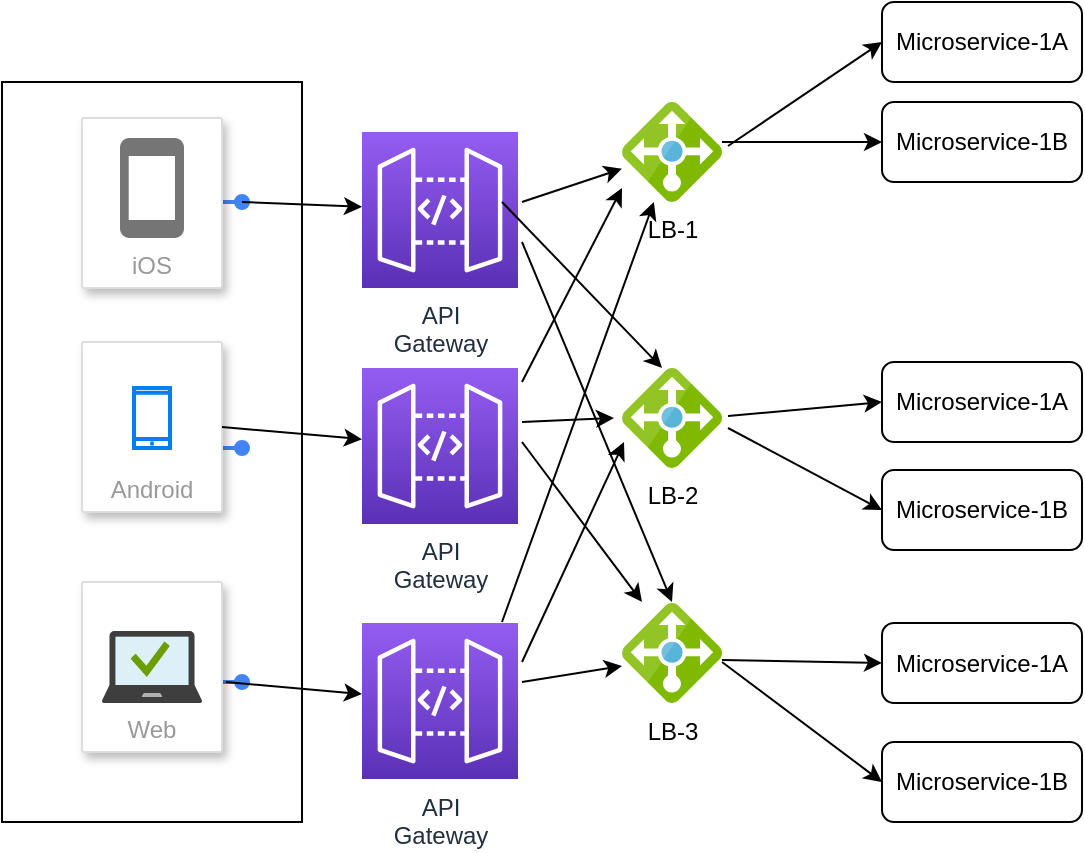 <mxfile version="13.0.2" type="github"><diagram id="f106602c-feb2-e66a-4537-3a34d633f6aa" name="Page-1"><mxGraphModel dx="946" dy="662" grid="1" gridSize="10" guides="1" tooltips="1" connect="1" arrows="1" fold="1" page="1" pageScale="1" pageWidth="1169" pageHeight="827" background="#ffffff" math="0" shadow="0"><root><mxCell id="0"/><mxCell id="1" parent="0"/><mxCell id="nOGNeRs-vJIk99wnRTLA-31" value="" style="whiteSpace=wrap;html=1;" parent="1" vertex="1"><mxGeometry x="160" y="180" width="150" height="370" as="geometry"/></mxCell><mxCell id="5" value="" style="edgeStyle=elbowEdgeStyle;fontSize=12;html=1;endArrow=oval;endFill=1;rounded=0;strokeWidth=2;endSize=6;startSize=4;dashed=0;strokeColor=#4284F3;elbow=vertical;" parent="1" edge="1"><mxGeometry width="100" relative="1" as="geometry"><mxPoint x="270" y="239.953" as="sourcePoint"/><mxPoint x="280" y="240" as="targetPoint"/></mxGeometry></mxCell><mxCell id="8" value="" style="edgeStyle=elbowEdgeStyle;fontSize=12;html=1;endArrow=oval;endFill=1;rounded=0;strokeWidth=2;endSize=6;startSize=4;dashed=0;strokeColor=#4284F3;elbow=vertical;" parent="1" edge="1"><mxGeometry width="100" relative="1" as="geometry"><mxPoint x="270" y="363.0" as="sourcePoint"/><mxPoint x="280" y="363.06" as="targetPoint"/></mxGeometry></mxCell><mxCell id="11" value="" style="edgeStyle=elbowEdgeStyle;fontSize=12;html=1;endArrow=oval;endFill=1;rounded=0;strokeWidth=2;endSize=6;startSize=4;dashed=0;strokeColor=#4284F3;elbow=vertical;" parent="1" edge="1"><mxGeometry width="100" relative="1" as="geometry"><mxPoint x="270" y="479.999" as="sourcePoint"/><mxPoint x="280" y="480.01" as="targetPoint"/><Array as="points"/></mxGeometry></mxCell><mxCell id="3" value="iOS" style="strokeColor=#dddddd;fillColor=#ffffff;shadow=1;strokeWidth=1;rounded=1;absoluteArcSize=1;arcSize=2;labelPosition=center;verticalLabelPosition=middle;align=center;verticalAlign=bottom;spacingLeft=0;fontColor=#999999;fontSize=12;whiteSpace=wrap;spacingBottom=2;html=1;" parent="1" vertex="1"><mxGeometry x="200" y="198" width="70" height="85" as="geometry"/></mxCell><mxCell id="4" value="" style="dashed=0;html=1;fillColor=#757575;strokeColor=none;shape=mxgraph.gcp2.phone;part=1;" parent="3" vertex="1"><mxGeometry x="0.5" width="32" height="50" relative="1" as="geometry"><mxPoint x="-16" y="10" as="offset"/></mxGeometry></mxCell><mxCell id="6" value="Android" style="strokeColor=#dddddd;fillColor=#ffffff;shadow=1;strokeWidth=1;rounded=1;absoluteArcSize=1;arcSize=2;labelPosition=center;verticalLabelPosition=middle;align=center;verticalAlign=bottom;spacingLeft=0;fontColor=#999999;fontSize=12;whiteSpace=wrap;spacingBottom=2;html=1;" parent="1" vertex="1"><mxGeometry x="200" y="310" width="70" height="85" as="geometry"/></mxCell><mxCell id="9" value="Web" style="strokeColor=#dddddd;fillColor=#ffffff;shadow=1;strokeWidth=1;rounded=1;absoluteArcSize=1;arcSize=2;labelPosition=center;verticalLabelPosition=middle;align=center;verticalAlign=bottom;spacingLeft=0;fontColor=#999999;fontSize=12;whiteSpace=wrap;spacingBottom=2;html=1;" parent="1" vertex="1"><mxGeometry x="200" y="430.003" width="70" height="85" as="geometry"/></mxCell><mxCell id="nOGNeRs-vJIk99wnRTLA-25" value="" style="aspect=fixed;html=1;points=[];align=center;image;fontSize=12;image=img/lib/mscae/Managed_Desktop.svg;" parent="1" vertex="1"><mxGeometry x="210" y="454.5" width="50" height="36" as="geometry"/></mxCell><mxCell id="nOGNeRs-vJIk99wnRTLA-26" value="" style="html=1;verticalLabelPosition=bottom;align=center;labelBackgroundColor=#ffffff;verticalAlign=top;strokeWidth=2;strokeColor=#0080F0;shadow=0;dashed=0;shape=mxgraph.ios7.icons.smartphone;" parent="1" vertex="1"><mxGeometry x="226" y="333" width="18" height="30" as="geometry"/></mxCell><mxCell id="nOGNeRs-vJIk99wnRTLA-38" value="Microservice-1A" style="rounded=1;whiteSpace=wrap;html=1;" parent="1" vertex="1"><mxGeometry x="600" y="140" width="100" height="40" as="geometry"/></mxCell><mxCell id="nOGNeRs-vJIk99wnRTLA-40" value="LB-1" style="aspect=fixed;html=1;points=[];align=center;image;fontSize=12;image=img/lib/mscae/Load_Balancer_feature.svg;" parent="1" vertex="1"><mxGeometry x="470" y="190" width="50" height="50" as="geometry"/></mxCell><mxCell id="nOGNeRs-vJIk99wnRTLA-41" value="LB-2" style="aspect=fixed;html=1;points=[];align=center;image;fontSize=12;image=img/lib/mscae/Load_Balancer_feature.svg;" parent="1" vertex="1"><mxGeometry x="470" y="323" width="50" height="50" as="geometry"/></mxCell><mxCell id="nOGNeRs-vJIk99wnRTLA-42" value="LB-3" style="aspect=fixed;html=1;points=[];align=center;image;fontSize=12;image=img/lib/mscae/Load_Balancer_feature.svg;" parent="1" vertex="1"><mxGeometry x="470" y="440.5" width="50" height="50" as="geometry"/></mxCell><mxCell id="nOGNeRs-vJIk99wnRTLA-43" value="Microservice-1B" style="rounded=1;whiteSpace=wrap;html=1;" parent="1" vertex="1"><mxGeometry x="600" y="190" width="100" height="40" as="geometry"/></mxCell><mxCell id="nOGNeRs-vJIk99wnRTLA-45" value="" style="endArrow=classic;html=1;entryX=0;entryY=0.5;entryDx=0;entryDy=0;exitX=1.06;exitY=0.44;exitDx=0;exitDy=0;exitPerimeter=0;" parent="1" source="nOGNeRs-vJIk99wnRTLA-40" target="nOGNeRs-vJIk99wnRTLA-38" edge="1"><mxGeometry width="50" height="50" relative="1" as="geometry"><mxPoint x="610" y="373" as="sourcePoint"/><mxPoint x="660" y="323" as="targetPoint"/></mxGeometry></mxCell><mxCell id="nOGNeRs-vJIk99wnRTLA-46" value="" style="endArrow=classic;html=1;entryX=0;entryY=0.5;entryDx=0;entryDy=0;" parent="1" target="nOGNeRs-vJIk99wnRTLA-43" edge="1"><mxGeometry width="50" height="50" relative="1" as="geometry"><mxPoint x="520" y="210" as="sourcePoint"/><mxPoint x="570" y="250" as="targetPoint"/></mxGeometry></mxCell><mxCell id="nOGNeRs-vJIk99wnRTLA-47" value="Microservice-1A" style="rounded=1;whiteSpace=wrap;html=1;" parent="1" vertex="1"><mxGeometry x="600" y="320" width="100" height="40" as="geometry"/></mxCell><mxCell id="nOGNeRs-vJIk99wnRTLA-48" value="Microservice-1B" style="rounded=1;whiteSpace=wrap;html=1;" parent="1" vertex="1"><mxGeometry x="600" y="374" width="100" height="40" as="geometry"/></mxCell><mxCell id="nOGNeRs-vJIk99wnRTLA-49" value="Microservice-1A" style="rounded=1;whiteSpace=wrap;html=1;" parent="1" vertex="1"><mxGeometry x="600" y="450.5" width="100" height="40" as="geometry"/></mxCell><mxCell id="nOGNeRs-vJIk99wnRTLA-50" value="Microservice-1B" style="rounded=1;whiteSpace=wrap;html=1;" parent="1" vertex="1"><mxGeometry x="600" y="510" width="100" height="40" as="geometry"/></mxCell><mxCell id="nOGNeRs-vJIk99wnRTLA-51" value="" style="endArrow=classic;html=1;entryX=0;entryY=0.5;entryDx=0;entryDy=0;exitX=1.06;exitY=0.48;exitDx=0;exitDy=0;exitPerimeter=0;" parent="1" source="nOGNeRs-vJIk99wnRTLA-41" target="nOGNeRs-vJIk99wnRTLA-47" edge="1"><mxGeometry width="50" height="50" relative="1" as="geometry"><mxPoint x="400" y="400" as="sourcePoint"/><mxPoint x="450" y="350" as="targetPoint"/></mxGeometry></mxCell><mxCell id="nOGNeRs-vJIk99wnRTLA-52" value="" style="endArrow=classic;html=1;entryX=0;entryY=0.5;entryDx=0;entryDy=0;exitX=1.06;exitY=0.6;exitDx=0;exitDy=0;exitPerimeter=0;" parent="1" source="nOGNeRs-vJIk99wnRTLA-41" target="nOGNeRs-vJIk99wnRTLA-48" edge="1"><mxGeometry width="50" height="50" relative="1" as="geometry"><mxPoint x="400" y="400" as="sourcePoint"/><mxPoint x="450" y="350" as="targetPoint"/></mxGeometry></mxCell><mxCell id="nOGNeRs-vJIk99wnRTLA-53" value="" style="endArrow=classic;html=1;entryX=0;entryY=0.5;entryDx=0;entryDy=0;exitX=1;exitY=0.57;exitDx=0;exitDy=0;exitPerimeter=0;" parent="1" source="nOGNeRs-vJIk99wnRTLA-42" target="nOGNeRs-vJIk99wnRTLA-49" edge="1"><mxGeometry width="50" height="50" relative="1" as="geometry"><mxPoint x="400" y="400" as="sourcePoint"/><mxPoint x="450" y="350" as="targetPoint"/></mxGeometry></mxCell><mxCell id="nOGNeRs-vJIk99wnRTLA-55" value="" style="endArrow=classic;html=1;entryX=0;entryY=0.5;entryDx=0;entryDy=0;" parent="1" target="nOGNeRs-vJIk99wnRTLA-50" edge="1"><mxGeometry width="50" height="50" relative="1" as="geometry"><mxPoint x="520" y="470" as="sourcePoint"/><mxPoint x="450" y="350" as="targetPoint"/></mxGeometry></mxCell><mxCell id="IbENvyRX8-FpUN2NoD2l-11" value="API&lt;br&gt;Gateway" style="outlineConnect=0;fontColor=#232F3E;gradientColor=#945DF2;gradientDirection=north;fillColor=#5A30B5;strokeColor=#ffffff;dashed=0;verticalLabelPosition=bottom;verticalAlign=top;align=center;html=1;fontSize=12;fontStyle=0;aspect=fixed;shape=mxgraph.aws4.resourceIcon;resIcon=mxgraph.aws4.api_gateway;" parent="1" vertex="1"><mxGeometry x="340" y="205" width="78" height="78" as="geometry"/></mxCell><mxCell id="IbENvyRX8-FpUN2NoD2l-12" value="" style="endArrow=classic;html=1;" parent="1" target="IbENvyRX8-FpUN2NoD2l-11" edge="1"><mxGeometry width="50" height="50" relative="1" as="geometry"><mxPoint x="280" y="240" as="sourcePoint"/><mxPoint x="330" y="190" as="targetPoint"/></mxGeometry></mxCell><mxCell id="IbENvyRX8-FpUN2NoD2l-13" value="" style="endArrow=classic;html=1;exitX=1;exitY=0.5;exitDx=0;exitDy=0;" parent="1" source="6" target="Nm-44nIaudOUPboFWamT-11" edge="1"><mxGeometry width="50" height="50" relative="1" as="geometry"><mxPoint x="460" y="370" as="sourcePoint"/><mxPoint x="510" y="320" as="targetPoint"/></mxGeometry></mxCell><mxCell id="IbENvyRX8-FpUN2NoD2l-14" value="" style="endArrow=classic;html=1;" parent="1" target="Nm-44nIaudOUPboFWamT-12" edge="1"><mxGeometry width="50" height="50" relative="1" as="geometry"><mxPoint x="272" y="480" as="sourcePoint"/><mxPoint x="510" y="320" as="targetPoint"/></mxGeometry></mxCell><mxCell id="IbENvyRX8-FpUN2NoD2l-15" value="" style="endArrow=classic;html=1;" parent="1" target="nOGNeRs-vJIk99wnRTLA-40" edge="1"><mxGeometry width="50" height="50" relative="1" as="geometry"><mxPoint x="420" y="240" as="sourcePoint"/><mxPoint x="510" y="320" as="targetPoint"/></mxGeometry></mxCell><mxCell id="IbENvyRX8-FpUN2NoD2l-16" value="" style="endArrow=classic;html=1;" parent="1" edge="1"><mxGeometry width="50" height="50" relative="1" as="geometry"><mxPoint x="410" y="240" as="sourcePoint"/><mxPoint x="490" y="323" as="targetPoint"/></mxGeometry></mxCell><mxCell id="IbENvyRX8-FpUN2NoD2l-17" value="" style="endArrow=classic;html=1;" parent="1" edge="1"><mxGeometry width="50" height="50" relative="1" as="geometry"><mxPoint x="420" y="260" as="sourcePoint"/><mxPoint x="495" y="440" as="targetPoint"/></mxGeometry></mxCell><mxCell id="Nm-44nIaudOUPboFWamT-11" value="API&lt;br&gt;Gateway" style="outlineConnect=0;fontColor=#232F3E;gradientColor=#945DF2;gradientDirection=north;fillColor=#5A30B5;strokeColor=#ffffff;dashed=0;verticalLabelPosition=bottom;verticalAlign=top;align=center;html=1;fontSize=12;fontStyle=0;aspect=fixed;shape=mxgraph.aws4.resourceIcon;resIcon=mxgraph.aws4.api_gateway;" vertex="1" parent="1"><mxGeometry x="340" y="323" width="78" height="78" as="geometry"/></mxCell><mxCell id="Nm-44nIaudOUPboFWamT-12" value="API&lt;br&gt;Gateway" style="outlineConnect=0;fontColor=#232F3E;gradientColor=#945DF2;gradientDirection=north;fillColor=#5A30B5;strokeColor=#ffffff;dashed=0;verticalLabelPosition=bottom;verticalAlign=top;align=center;html=1;fontSize=12;fontStyle=0;aspect=fixed;shape=mxgraph.aws4.resourceIcon;resIcon=mxgraph.aws4.api_gateway;" vertex="1" parent="1"><mxGeometry x="340" y="450.5" width="78" height="78" as="geometry"/></mxCell><mxCell id="Nm-44nIaudOUPboFWamT-13" value="" style="endArrow=classic;html=1;entryX=0;entryY=0.86;entryDx=0;entryDy=0;entryPerimeter=0;" edge="1" parent="1" target="nOGNeRs-vJIk99wnRTLA-40"><mxGeometry width="50" height="50" relative="1" as="geometry"><mxPoint x="420" y="330" as="sourcePoint"/><mxPoint x="510" y="320" as="targetPoint"/></mxGeometry></mxCell><mxCell id="Nm-44nIaudOUPboFWamT-14" value="" style="endArrow=classic;html=1;entryX=-0.08;entryY=0.5;entryDx=0;entryDy=0;entryPerimeter=0;" edge="1" parent="1" target="nOGNeRs-vJIk99wnRTLA-41"><mxGeometry width="50" height="50" relative="1" as="geometry"><mxPoint x="420" y="350" as="sourcePoint"/><mxPoint x="510" y="320" as="targetPoint"/></mxGeometry></mxCell><mxCell id="Nm-44nIaudOUPboFWamT-16" value="" style="endArrow=classic;html=1;" edge="1" parent="1" target="nOGNeRs-vJIk99wnRTLA-40"><mxGeometry width="50" height="50" relative="1" as="geometry"><mxPoint x="410" y="450" as="sourcePoint"/><mxPoint x="510" y="320" as="targetPoint"/></mxGeometry></mxCell><mxCell id="Nm-44nIaudOUPboFWamT-17" value="" style="endArrow=classic;html=1;" edge="1" parent="1"><mxGeometry width="50" height="50" relative="1" as="geometry"><mxPoint x="420" y="360" as="sourcePoint"/><mxPoint x="480" y="440" as="targetPoint"/></mxGeometry></mxCell><mxCell id="Nm-44nIaudOUPboFWamT-18" value="" style="endArrow=classic;html=1;entryX=0.02;entryY=0.74;entryDx=0;entryDy=0;entryPerimeter=0;" edge="1" parent="1" target="nOGNeRs-vJIk99wnRTLA-41"><mxGeometry width="50" height="50" relative="1" as="geometry"><mxPoint x="420" y="470" as="sourcePoint"/><mxPoint x="510" y="320" as="targetPoint"/></mxGeometry></mxCell><mxCell id="Nm-44nIaudOUPboFWamT-19" value="" style="endArrow=classic;html=1;entryX=0;entryY=0.63;entryDx=0;entryDy=0;entryPerimeter=0;" edge="1" parent="1" target="nOGNeRs-vJIk99wnRTLA-42"><mxGeometry width="50" height="50" relative="1" as="geometry"><mxPoint x="420" y="480" as="sourcePoint"/><mxPoint x="510" y="320" as="targetPoint"/></mxGeometry></mxCell></root></mxGraphModel></diagram></mxfile>